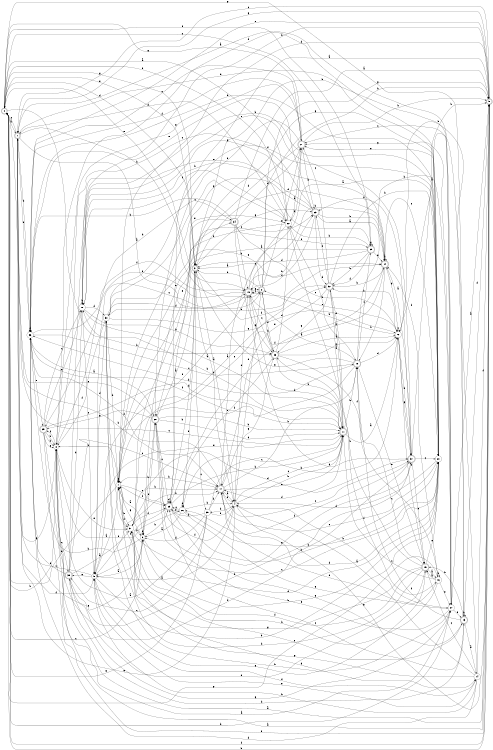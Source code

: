 digraph n32_1 {
__start0 [label="" shape="none"];

rankdir=LR;
size="8,5";

s0 [style="rounded,filled", color="black", fillcolor="white" shape="doublecircle", label="0"];
s1 [style="rounded,filled", color="black", fillcolor="white" shape="doublecircle", label="1"];
s2 [style="rounded,filled", color="black", fillcolor="white" shape="doublecircle", label="2"];
s3 [style="rounded,filled", color="black", fillcolor="white" shape="doublecircle", label="3"];
s4 [style="filled", color="black", fillcolor="white" shape="circle", label="4"];
s5 [style="filled", color="black", fillcolor="white" shape="circle", label="5"];
s6 [style="filled", color="black", fillcolor="white" shape="circle", label="6"];
s7 [style="filled", color="black", fillcolor="white" shape="circle", label="7"];
s8 [style="filled", color="black", fillcolor="white" shape="circle", label="8"];
s9 [style="rounded,filled", color="black", fillcolor="white" shape="doublecircle", label="9"];
s10 [style="filled", color="black", fillcolor="white" shape="circle", label="10"];
s11 [style="rounded,filled", color="black", fillcolor="white" shape="doublecircle", label="11"];
s12 [style="filled", color="black", fillcolor="white" shape="circle", label="12"];
s13 [style="rounded,filled", color="black", fillcolor="white" shape="doublecircle", label="13"];
s14 [style="filled", color="black", fillcolor="white" shape="circle", label="14"];
s15 [style="rounded,filled", color="black", fillcolor="white" shape="doublecircle", label="15"];
s16 [style="filled", color="black", fillcolor="white" shape="circle", label="16"];
s17 [style="rounded,filled", color="black", fillcolor="white" shape="doublecircle", label="17"];
s18 [style="rounded,filled", color="black", fillcolor="white" shape="doublecircle", label="18"];
s19 [style="rounded,filled", color="black", fillcolor="white" shape="doublecircle", label="19"];
s20 [style="filled", color="black", fillcolor="white" shape="circle", label="20"];
s21 [style="rounded,filled", color="black", fillcolor="white" shape="doublecircle", label="21"];
s22 [style="filled", color="black", fillcolor="white" shape="circle", label="22"];
s23 [style="rounded,filled", color="black", fillcolor="white" shape="doublecircle", label="23"];
s24 [style="rounded,filled", color="black", fillcolor="white" shape="doublecircle", label="24"];
s25 [style="rounded,filled", color="black", fillcolor="white" shape="doublecircle", label="25"];
s26 [style="filled", color="black", fillcolor="white" shape="circle", label="26"];
s27 [style="filled", color="black", fillcolor="white" shape="circle", label="27"];
s28 [style="rounded,filled", color="black", fillcolor="white" shape="doublecircle", label="28"];
s29 [style="rounded,filled", color="black", fillcolor="white" shape="doublecircle", label="29"];
s30 [style="filled", color="black", fillcolor="white" shape="circle", label="30"];
s31 [style="filled", color="black", fillcolor="white" shape="circle", label="31"];
s32 [style="rounded,filled", color="black", fillcolor="white" shape="doublecircle", label="32"];
s33 [style="rounded,filled", color="black", fillcolor="white" shape="doublecircle", label="33"];
s34 [style="rounded,filled", color="black", fillcolor="white" shape="doublecircle", label="34"];
s35 [style="rounded,filled", color="black", fillcolor="white" shape="doublecircle", label="35"];
s36 [style="filled", color="black", fillcolor="white" shape="circle", label="36"];
s37 [style="rounded,filled", color="black", fillcolor="white" shape="doublecircle", label="37"];
s38 [style="rounded,filled", color="black", fillcolor="white" shape="doublecircle", label="38"];
s39 [style="filled", color="black", fillcolor="white" shape="circle", label="39"];
s0 -> s1 [label="a"];
s0 -> s33 [label="b"];
s0 -> s11 [label="c"];
s0 -> s3 [label="d"];
s0 -> s19 [label="e"];
s0 -> s35 [label="f"];
s0 -> s3 [label="g"];
s0 -> s27 [label="h"];
s1 -> s2 [label="a"];
s1 -> s17 [label="b"];
s1 -> s0 [label="c"];
s1 -> s20 [label="d"];
s1 -> s36 [label="e"];
s1 -> s5 [label="f"];
s1 -> s8 [label="g"];
s1 -> s2 [label="h"];
s2 -> s3 [label="a"];
s2 -> s3 [label="b"];
s2 -> s19 [label="c"];
s2 -> s4 [label="d"];
s2 -> s21 [label="e"];
s2 -> s33 [label="f"];
s2 -> s9 [label="g"];
s2 -> s9 [label="h"];
s3 -> s4 [label="a"];
s3 -> s27 [label="b"];
s3 -> s39 [label="c"];
s3 -> s4 [label="d"];
s3 -> s0 [label="e"];
s3 -> s32 [label="f"];
s3 -> s23 [label="g"];
s3 -> s25 [label="h"];
s4 -> s5 [label="a"];
s4 -> s39 [label="b"];
s4 -> s11 [label="c"];
s4 -> s19 [label="d"];
s4 -> s1 [label="e"];
s4 -> s17 [label="f"];
s4 -> s9 [label="g"];
s4 -> s11 [label="h"];
s5 -> s6 [label="a"];
s5 -> s20 [label="b"];
s5 -> s1 [label="c"];
s5 -> s30 [label="d"];
s5 -> s38 [label="e"];
s5 -> s14 [label="f"];
s5 -> s15 [label="g"];
s5 -> s17 [label="h"];
s6 -> s7 [label="a"];
s6 -> s36 [label="b"];
s6 -> s0 [label="c"];
s6 -> s20 [label="d"];
s6 -> s6 [label="e"];
s6 -> s28 [label="f"];
s6 -> s7 [label="g"];
s6 -> s25 [label="h"];
s7 -> s5 [label="a"];
s7 -> s8 [label="b"];
s7 -> s25 [label="c"];
s7 -> s0 [label="d"];
s7 -> s24 [label="e"];
s7 -> s25 [label="f"];
s7 -> s7 [label="g"];
s7 -> s31 [label="h"];
s8 -> s9 [label="a"];
s8 -> s0 [label="b"];
s8 -> s38 [label="c"];
s8 -> s37 [label="d"];
s8 -> s31 [label="e"];
s8 -> s29 [label="f"];
s8 -> s21 [label="g"];
s8 -> s34 [label="h"];
s9 -> s8 [label="a"];
s9 -> s10 [label="b"];
s9 -> s1 [label="c"];
s9 -> s7 [label="d"];
s9 -> s36 [label="e"];
s9 -> s0 [label="f"];
s9 -> s1 [label="g"];
s9 -> s0 [label="h"];
s10 -> s11 [label="a"];
s10 -> s10 [label="b"];
s10 -> s5 [label="c"];
s10 -> s30 [label="d"];
s10 -> s37 [label="e"];
s10 -> s22 [label="f"];
s10 -> s24 [label="g"];
s10 -> s33 [label="h"];
s11 -> s12 [label="a"];
s11 -> s10 [label="b"];
s11 -> s26 [label="c"];
s11 -> s17 [label="d"];
s11 -> s5 [label="e"];
s11 -> s36 [label="f"];
s11 -> s32 [label="g"];
s11 -> s18 [label="h"];
s12 -> s13 [label="a"];
s12 -> s32 [label="b"];
s12 -> s12 [label="c"];
s12 -> s37 [label="d"];
s12 -> s19 [label="e"];
s12 -> s15 [label="f"];
s12 -> s37 [label="g"];
s12 -> s2 [label="h"];
s13 -> s14 [label="a"];
s13 -> s13 [label="b"];
s13 -> s25 [label="c"];
s13 -> s9 [label="d"];
s13 -> s31 [label="e"];
s13 -> s18 [label="f"];
s13 -> s0 [label="g"];
s13 -> s15 [label="h"];
s14 -> s4 [label="a"];
s14 -> s12 [label="b"];
s14 -> s15 [label="c"];
s14 -> s36 [label="d"];
s14 -> s5 [label="e"];
s14 -> s9 [label="f"];
s14 -> s7 [label="g"];
s14 -> s5 [label="h"];
s15 -> s16 [label="a"];
s15 -> s33 [label="b"];
s15 -> s18 [label="c"];
s15 -> s38 [label="d"];
s15 -> s20 [label="e"];
s15 -> s31 [label="f"];
s15 -> s7 [label="g"];
s15 -> s30 [label="h"];
s16 -> s15 [label="a"];
s16 -> s16 [label="b"];
s16 -> s11 [label="c"];
s16 -> s17 [label="d"];
s16 -> s27 [label="e"];
s16 -> s24 [label="f"];
s16 -> s0 [label="g"];
s16 -> s31 [label="h"];
s17 -> s4 [label="a"];
s17 -> s18 [label="b"];
s17 -> s37 [label="c"];
s17 -> s20 [label="d"];
s17 -> s11 [label="e"];
s17 -> s36 [label="f"];
s17 -> s33 [label="g"];
s17 -> s7 [label="h"];
s18 -> s19 [label="a"];
s18 -> s27 [label="b"];
s18 -> s35 [label="c"];
s18 -> s12 [label="d"];
s18 -> s15 [label="e"];
s18 -> s7 [label="f"];
s18 -> s3 [label="g"];
s18 -> s36 [label="h"];
s19 -> s20 [label="a"];
s19 -> s23 [label="b"];
s19 -> s5 [label="c"];
s19 -> s37 [label="d"];
s19 -> s29 [label="e"];
s19 -> s7 [label="f"];
s19 -> s2 [label="g"];
s19 -> s11 [label="h"];
s20 -> s1 [label="a"];
s20 -> s6 [label="b"];
s20 -> s17 [label="c"];
s20 -> s4 [label="d"];
s20 -> s21 [label="e"];
s20 -> s30 [label="f"];
s20 -> s3 [label="g"];
s20 -> s10 [label="h"];
s21 -> s22 [label="a"];
s21 -> s23 [label="b"];
s21 -> s36 [label="c"];
s21 -> s3 [label="d"];
s21 -> s28 [label="e"];
s21 -> s36 [label="f"];
s21 -> s0 [label="g"];
s21 -> s9 [label="h"];
s22 -> s0 [label="a"];
s22 -> s6 [label="b"];
s22 -> s17 [label="c"];
s22 -> s1 [label="d"];
s22 -> s0 [label="e"];
s22 -> s16 [label="f"];
s22 -> s21 [label="g"];
s22 -> s18 [label="h"];
s23 -> s24 [label="a"];
s23 -> s24 [label="b"];
s23 -> s8 [label="c"];
s23 -> s32 [label="d"];
s23 -> s36 [label="e"];
s23 -> s19 [label="f"];
s23 -> s7 [label="g"];
s23 -> s10 [label="h"];
s24 -> s24 [label="a"];
s24 -> s19 [label="b"];
s24 -> s20 [label="c"];
s24 -> s3 [label="d"];
s24 -> s5 [label="e"];
s24 -> s25 [label="f"];
s24 -> s12 [label="g"];
s24 -> s18 [label="h"];
s25 -> s9 [label="a"];
s25 -> s20 [label="b"];
s25 -> s23 [label="c"];
s25 -> s25 [label="d"];
s25 -> s26 [label="e"];
s25 -> s5 [label="f"];
s25 -> s13 [label="g"];
s25 -> s11 [label="h"];
s26 -> s6 [label="a"];
s26 -> s4 [label="b"];
s26 -> s25 [label="c"];
s26 -> s26 [label="d"];
s26 -> s3 [label="e"];
s26 -> s8 [label="f"];
s26 -> s27 [label="g"];
s26 -> s20 [label="h"];
s27 -> s9 [label="a"];
s27 -> s4 [label="b"];
s27 -> s21 [label="c"];
s27 -> s8 [label="d"];
s27 -> s28 [label="e"];
s27 -> s13 [label="f"];
s27 -> s21 [label="g"];
s27 -> s30 [label="h"];
s28 -> s3 [label="a"];
s28 -> s11 [label="b"];
s28 -> s25 [label="c"];
s28 -> s11 [label="d"];
s28 -> s1 [label="e"];
s28 -> s4 [label="f"];
s28 -> s29 [label="g"];
s28 -> s6 [label="h"];
s29 -> s27 [label="a"];
s29 -> s8 [label="b"];
s29 -> s10 [label="c"];
s29 -> s11 [label="d"];
s29 -> s10 [label="e"];
s29 -> s9 [label="f"];
s29 -> s8 [label="g"];
s29 -> s8 [label="h"];
s30 -> s31 [label="a"];
s30 -> s7 [label="b"];
s30 -> s22 [label="c"];
s30 -> s19 [label="d"];
s30 -> s22 [label="e"];
s30 -> s8 [label="f"];
s30 -> s12 [label="g"];
s30 -> s24 [label="h"];
s31 -> s32 [label="a"];
s31 -> s17 [label="b"];
s31 -> s20 [label="c"];
s31 -> s25 [label="d"];
s31 -> s34 [label="e"];
s31 -> s7 [label="f"];
s31 -> s14 [label="g"];
s31 -> s6 [label="h"];
s32 -> s11 [label="a"];
s32 -> s24 [label="b"];
s32 -> s21 [label="c"];
s32 -> s11 [label="d"];
s32 -> s17 [label="e"];
s32 -> s23 [label="f"];
s32 -> s33 [label="g"];
s32 -> s20 [label="h"];
s33 -> s12 [label="a"];
s33 -> s11 [label="b"];
s33 -> s19 [label="c"];
s33 -> s22 [label="d"];
s33 -> s26 [label="e"];
s33 -> s16 [label="f"];
s33 -> s12 [label="g"];
s33 -> s2 [label="h"];
s34 -> s9 [label="a"];
s34 -> s19 [label="b"];
s34 -> s12 [label="c"];
s34 -> s21 [label="d"];
s34 -> s7 [label="e"];
s34 -> s35 [label="f"];
s34 -> s33 [label="g"];
s34 -> s36 [label="h"];
s35 -> s28 [label="a"];
s35 -> s22 [label="b"];
s35 -> s0 [label="c"];
s35 -> s3 [label="d"];
s35 -> s24 [label="e"];
s35 -> s32 [label="f"];
s35 -> s35 [label="g"];
s35 -> s32 [label="h"];
s36 -> s28 [label="a"];
s36 -> s1 [label="b"];
s36 -> s18 [label="c"];
s36 -> s36 [label="d"];
s36 -> s29 [label="e"];
s36 -> s19 [label="f"];
s36 -> s6 [label="g"];
s36 -> s20 [label="h"];
s37 -> s24 [label="a"];
s37 -> s9 [label="b"];
s37 -> s20 [label="c"];
s37 -> s31 [label="d"];
s37 -> s15 [label="e"];
s37 -> s26 [label="f"];
s37 -> s28 [label="g"];
s37 -> s23 [label="h"];
s38 -> s31 [label="a"];
s38 -> s37 [label="b"];
s38 -> s17 [label="c"];
s38 -> s10 [label="d"];
s38 -> s35 [label="e"];
s38 -> s36 [label="f"];
s38 -> s27 [label="g"];
s38 -> s13 [label="h"];
s39 -> s8 [label="a"];
s39 -> s25 [label="b"];
s39 -> s38 [label="c"];
s39 -> s6 [label="d"];
s39 -> s4 [label="e"];
s39 -> s17 [label="f"];
s39 -> s0 [label="g"];
s39 -> s12 [label="h"];

}